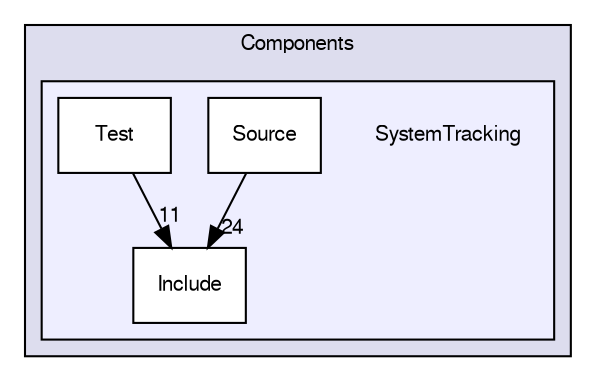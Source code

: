 digraph G {
  compound=true
  node [ fontsize="10", fontname="FreeSans"];
  edge [ labelfontsize="10", labelfontname="FreeSans"];
  subgraph clusterdir_718d3e4e984cf74fa46c67a91d855f38 {
    graph [ bgcolor="#ddddee", pencolor="black", label="Components" fontname="FreeSans", fontsize="10", URL="dir_718d3e4e984cf74fa46c67a91d855f38.html"]
  subgraph clusterdir_b8a68a6a74b748999b181c20f3b8aac2 {
    graph [ bgcolor="#eeeeff", pencolor="black", label="" URL="dir_b8a68a6a74b748999b181c20f3b8aac2.html"];
    dir_b8a68a6a74b748999b181c20f3b8aac2 [shape=plaintext label="SystemTracking"];
    dir_9253e261b00247574a00c15fddfbb647 [shape=box label="Include" color="black" fillcolor="white" style="filled" URL="dir_9253e261b00247574a00c15fddfbb647.html"];
    dir_b4b3f0849a8df293820a54a22aa5e5fb [shape=box label="Source" color="black" fillcolor="white" style="filled" URL="dir_b4b3f0849a8df293820a54a22aa5e5fb.html"];
    dir_f40b5c7c238c5556ed4694f3a71c3b0e [shape=box label="Test" color="black" fillcolor="white" style="filled" URL="dir_f40b5c7c238c5556ed4694f3a71c3b0e.html"];
  }
  }
  dir_f40b5c7c238c5556ed4694f3a71c3b0e->dir_9253e261b00247574a00c15fddfbb647 [headlabel="11", labeldistance=1.5 headhref="dir_000004_000002.html"];
  dir_b4b3f0849a8df293820a54a22aa5e5fb->dir_9253e261b00247574a00c15fddfbb647 [headlabel="24", labeldistance=1.5 headhref="dir_000003_000002.html"];
}
